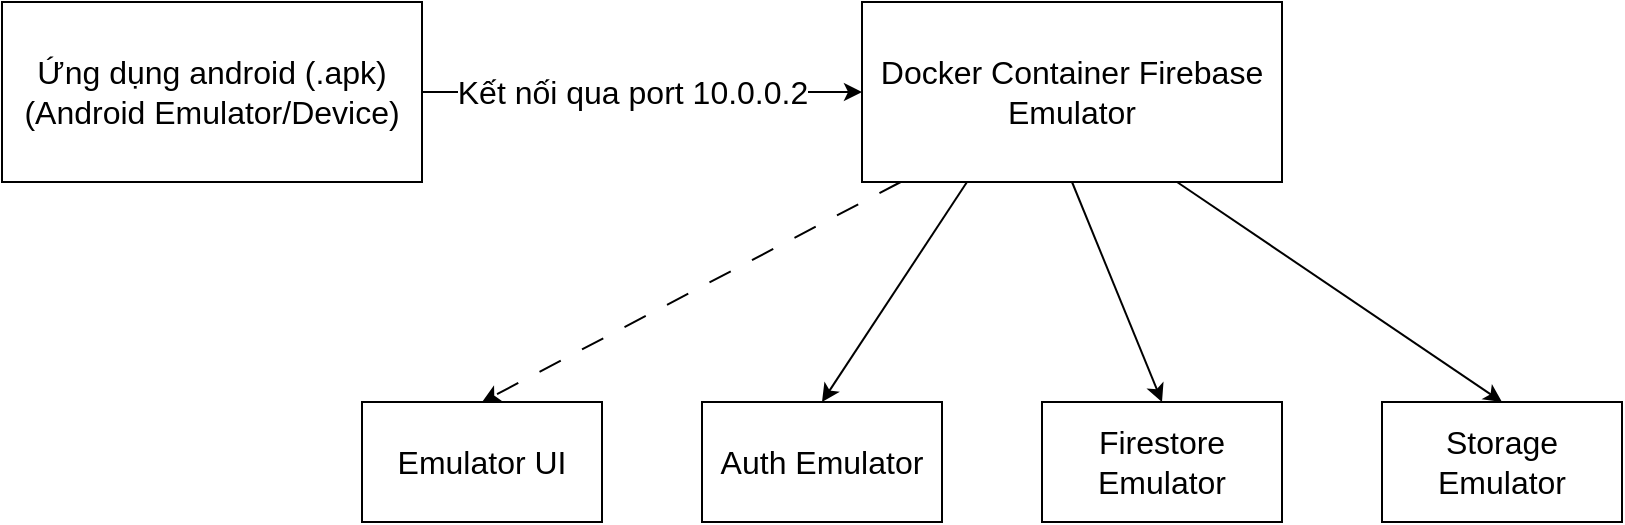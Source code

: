 <mxfile version="26.0.9">
  <diagram name="Page-1" id="Gf2vJ9zuBkooEb7_BwdK">
    <mxGraphModel dx="1160" dy="785" grid="1" gridSize="10" guides="1" tooltips="1" connect="1" arrows="1" fold="1" page="1" pageScale="1" pageWidth="850" pageHeight="1100" math="0" shadow="0">
      <root>
        <mxCell id="0" />
        <mxCell id="1" parent="0" />
        <mxCell id="5ApDeYNsnC_zzb9OXgpp-3" style="rounded=0;orthogonalLoop=1;jettySize=auto;html=1;exitX=1;exitY=0.5;exitDx=0;exitDy=0;entryX=0;entryY=0.5;entryDx=0;entryDy=0;" edge="1" parent="1" source="5ApDeYNsnC_zzb9OXgpp-1" target="5ApDeYNsnC_zzb9OXgpp-2">
          <mxGeometry relative="1" as="geometry" />
        </mxCell>
        <mxCell id="5ApDeYNsnC_zzb9OXgpp-4" value="&lt;font size=&quot;3&quot;&gt;Kết nối qua port 10.0.0.2&lt;/font&gt;" style="edgeLabel;html=1;align=center;verticalAlign=middle;resizable=0;points=[];" vertex="1" connectable="0" parent="5ApDeYNsnC_zzb9OXgpp-3">
          <mxGeometry x="-0.051" relative="1" as="geometry">
            <mxPoint as="offset" />
          </mxGeometry>
        </mxCell>
        <mxCell id="5ApDeYNsnC_zzb9OXgpp-1" value="&lt;font size=&quot;3&quot;&gt;Ứng dụng android (.apk) (Android Emulator/Device)&lt;/font&gt;" style="rounded=0;whiteSpace=wrap;html=1;" vertex="1" parent="1">
          <mxGeometry x="20" y="160" width="210" height="90" as="geometry" />
        </mxCell>
        <mxCell id="5ApDeYNsnC_zzb9OXgpp-6" value="" style="rounded=0;orthogonalLoop=1;jettySize=auto;html=1;dashed=1;dashPattern=12 12;entryX=0.5;entryY=0;entryDx=0;entryDy=0;" edge="1" parent="1" source="5ApDeYNsnC_zzb9OXgpp-2" target="5ApDeYNsnC_zzb9OXgpp-5">
          <mxGeometry relative="1" as="geometry" />
        </mxCell>
        <mxCell id="5ApDeYNsnC_zzb9OXgpp-10" style="rounded=0;orthogonalLoop=1;jettySize=auto;html=1;exitX=0.25;exitY=1;exitDx=0;exitDy=0;entryX=0.5;entryY=0;entryDx=0;entryDy=0;" edge="1" parent="1" source="5ApDeYNsnC_zzb9OXgpp-2" target="5ApDeYNsnC_zzb9OXgpp-7">
          <mxGeometry relative="1" as="geometry" />
        </mxCell>
        <mxCell id="5ApDeYNsnC_zzb9OXgpp-11" style="rounded=0;orthogonalLoop=1;jettySize=auto;html=1;exitX=0.5;exitY=1;exitDx=0;exitDy=0;entryX=0.5;entryY=0;entryDx=0;entryDy=0;" edge="1" parent="1" source="5ApDeYNsnC_zzb9OXgpp-2" target="5ApDeYNsnC_zzb9OXgpp-8">
          <mxGeometry relative="1" as="geometry" />
        </mxCell>
        <mxCell id="5ApDeYNsnC_zzb9OXgpp-12" style="rounded=0;orthogonalLoop=1;jettySize=auto;html=1;exitX=0.75;exitY=1;exitDx=0;exitDy=0;entryX=0.5;entryY=0;entryDx=0;entryDy=0;" edge="1" parent="1" source="5ApDeYNsnC_zzb9OXgpp-2" target="5ApDeYNsnC_zzb9OXgpp-9">
          <mxGeometry relative="1" as="geometry" />
        </mxCell>
        <mxCell id="5ApDeYNsnC_zzb9OXgpp-2" value="&lt;font size=&quot;3&quot;&gt;Docker Container Firebase Emulator&lt;/font&gt;" style="rounded=0;whiteSpace=wrap;html=1;" vertex="1" parent="1">
          <mxGeometry x="450" y="160" width="210" height="90" as="geometry" />
        </mxCell>
        <mxCell id="5ApDeYNsnC_zzb9OXgpp-5" value="&lt;font size=&quot;3&quot;&gt;Emulator UI&lt;/font&gt;" style="whiteSpace=wrap;html=1;rounded=0;" vertex="1" parent="1">
          <mxGeometry x="200" y="360" width="120" height="60" as="geometry" />
        </mxCell>
        <mxCell id="5ApDeYNsnC_zzb9OXgpp-7" value="&lt;font size=&quot;3&quot;&gt;Auth Emulator&lt;/font&gt;" style="whiteSpace=wrap;html=1;rounded=0;" vertex="1" parent="1">
          <mxGeometry x="370" y="360" width="120" height="60" as="geometry" />
        </mxCell>
        <mxCell id="5ApDeYNsnC_zzb9OXgpp-8" value="&lt;font size=&quot;3&quot;&gt;Firestore Emulator&lt;/font&gt;" style="whiteSpace=wrap;html=1;rounded=0;" vertex="1" parent="1">
          <mxGeometry x="540" y="360" width="120" height="60" as="geometry" />
        </mxCell>
        <mxCell id="5ApDeYNsnC_zzb9OXgpp-9" value="&lt;font size=&quot;3&quot;&gt;Storage Emulator&lt;/font&gt;" style="whiteSpace=wrap;html=1;rounded=0;" vertex="1" parent="1">
          <mxGeometry x="710" y="360" width="120" height="60" as="geometry" />
        </mxCell>
      </root>
    </mxGraphModel>
  </diagram>
</mxfile>
